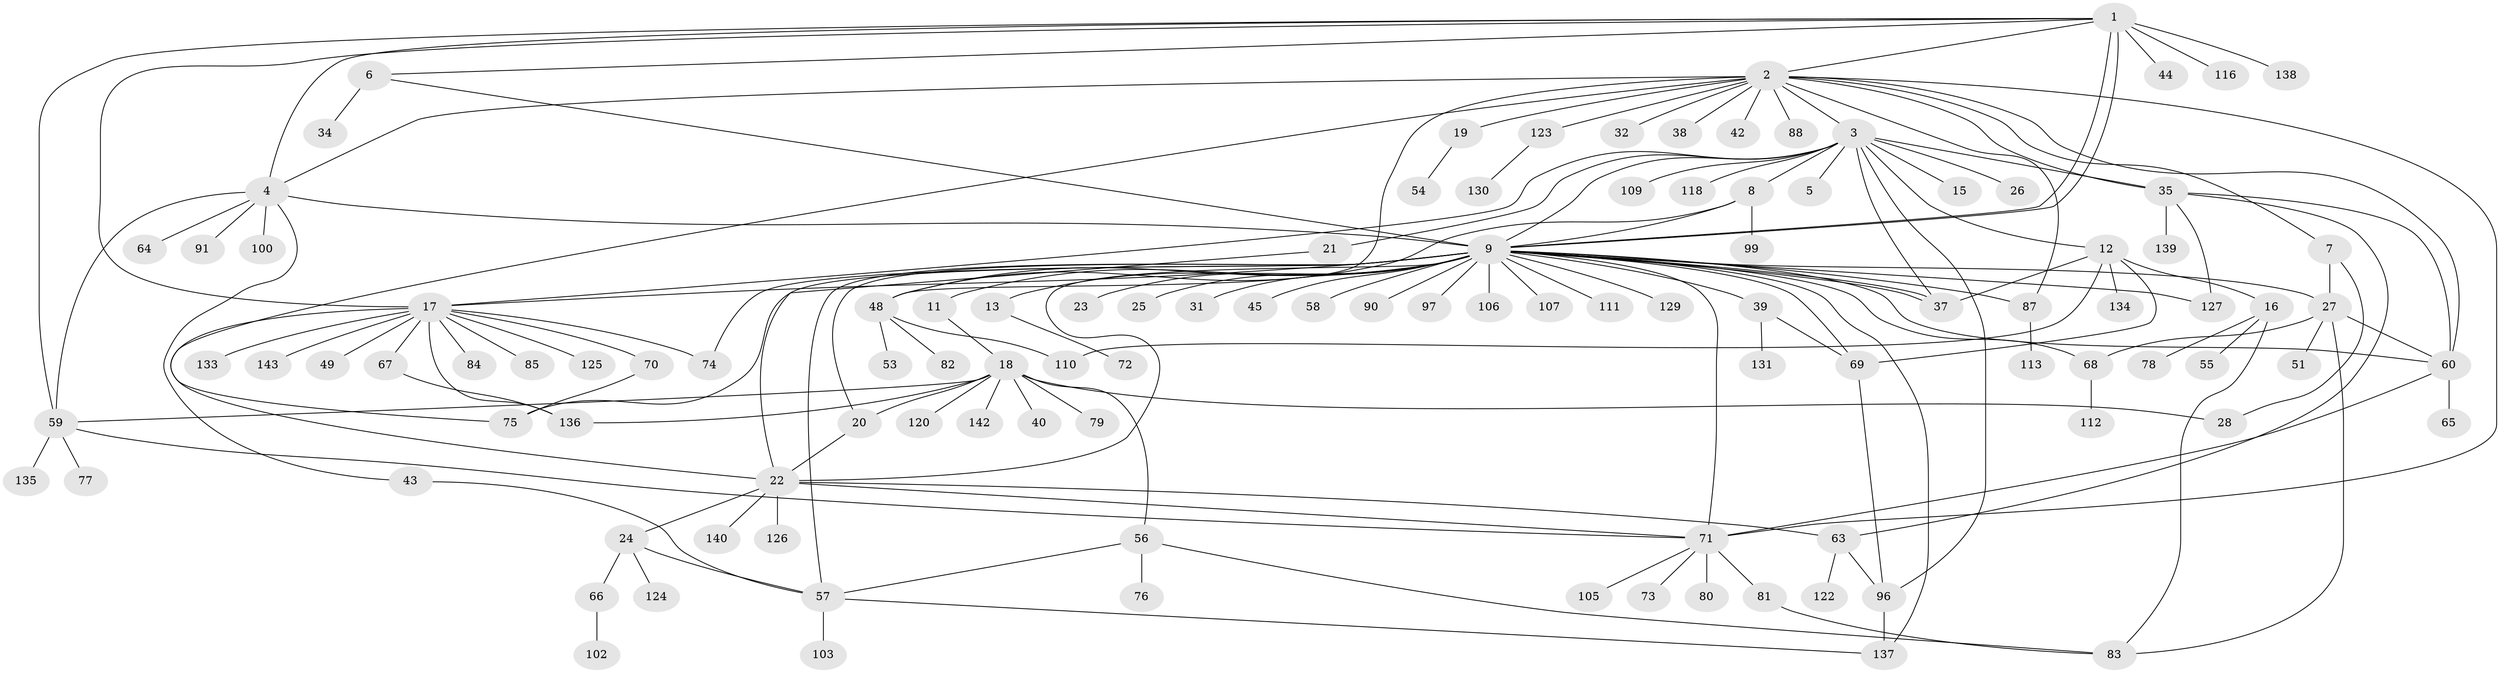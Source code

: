 // Generated by graph-tools (version 1.1) at 2025/51/02/27/25 19:51:56]
// undirected, 112 vertices, 162 edges
graph export_dot {
graph [start="1"]
  node [color=gray90,style=filled];
  1 [super="+50"];
  2 [super="+46"];
  3 [super="+10"];
  4 [super="+36"];
  5;
  6 [super="+14"];
  7;
  8 [super="+108"];
  9 [super="+94"];
  11;
  12 [super="+61"];
  13;
  15;
  16 [super="+47"];
  17 [super="+33"];
  18 [super="+89"];
  19 [super="+30"];
  20 [super="+92"];
  21;
  22 [super="+104"];
  23;
  24 [super="+101"];
  25 [super="+93"];
  26;
  27 [super="+29"];
  28 [super="+62"];
  31;
  32;
  34;
  35 [super="+41"];
  37 [super="+52"];
  38;
  39;
  40;
  42;
  43;
  44;
  45;
  48 [super="+119"];
  49;
  51;
  53;
  54;
  55;
  56;
  57 [super="+141"];
  58;
  59 [super="+121"];
  60;
  63 [super="+132"];
  64;
  65;
  66;
  67;
  68;
  69 [super="+95"];
  70;
  71 [super="+86"];
  72;
  73;
  74;
  75;
  76;
  77 [super="+117"];
  78;
  79;
  80;
  81;
  82;
  83 [super="+98"];
  84;
  85;
  87 [super="+115"];
  88;
  90;
  91;
  96;
  97;
  99;
  100;
  102;
  103;
  105;
  106;
  107 [super="+114"];
  109;
  110;
  111;
  112;
  113;
  116;
  118;
  120;
  122;
  123;
  124;
  125;
  126 [super="+128"];
  127;
  129;
  130;
  131;
  133;
  134;
  135;
  136;
  137;
  138;
  139;
  140;
  142;
  143;
  1 -- 2;
  1 -- 4;
  1 -- 6;
  1 -- 9 [weight=3];
  1 -- 9;
  1 -- 44;
  1 -- 59;
  1 -- 138;
  1 -- 116;
  1 -- 17;
  2 -- 3;
  2 -- 7;
  2 -- 19;
  2 -- 32;
  2 -- 35;
  2 -- 38;
  2 -- 42;
  2 -- 48;
  2 -- 60;
  2 -- 71;
  2 -- 75;
  2 -- 87;
  2 -- 88;
  2 -- 123;
  2 -- 4;
  3 -- 5;
  3 -- 8;
  3 -- 9;
  3 -- 12;
  3 -- 15;
  3 -- 17;
  3 -- 21;
  3 -- 26;
  3 -- 35 [weight=2];
  3 -- 109;
  3 -- 96;
  3 -- 118;
  3 -- 37;
  4 -- 64;
  4 -- 100;
  4 -- 9;
  4 -- 59;
  4 -- 43;
  4 -- 91;
  6 -- 9;
  6 -- 34;
  7 -- 27;
  7 -- 28;
  8 -- 9;
  8 -- 48;
  8 -- 99;
  9 -- 11;
  9 -- 13;
  9 -- 17;
  9 -- 20;
  9 -- 23;
  9 -- 25 [weight=2];
  9 -- 27;
  9 -- 31;
  9 -- 37;
  9 -- 37;
  9 -- 39;
  9 -- 45;
  9 -- 48 [weight=2];
  9 -- 57;
  9 -- 58;
  9 -- 60;
  9 -- 68;
  9 -- 69;
  9 -- 74;
  9 -- 75;
  9 -- 87;
  9 -- 90;
  9 -- 97;
  9 -- 106;
  9 -- 107;
  9 -- 111;
  9 -- 127;
  9 -- 129;
  9 -- 137;
  9 -- 71;
  9 -- 22;
  11 -- 18;
  12 -- 16;
  12 -- 69;
  12 -- 110;
  12 -- 134;
  12 -- 37;
  13 -- 72;
  16 -- 55;
  16 -- 78;
  16 -- 83;
  17 -- 22 [weight=2];
  17 -- 49;
  17 -- 67;
  17 -- 70;
  17 -- 74;
  17 -- 84;
  17 -- 85;
  17 -- 125;
  17 -- 133;
  17 -- 136;
  17 -- 143;
  18 -- 20;
  18 -- 40;
  18 -- 56;
  18 -- 59;
  18 -- 79;
  18 -- 120;
  18 -- 136;
  18 -- 142;
  18 -- 28;
  19 -- 54;
  20 -- 22;
  21 -- 22;
  22 -- 24;
  22 -- 71;
  22 -- 126;
  22 -- 63;
  22 -- 140;
  24 -- 66;
  24 -- 124;
  24 -- 57;
  27 -- 51;
  27 -- 60;
  27 -- 68;
  27 -- 83;
  35 -- 60;
  35 -- 63;
  35 -- 139;
  35 -- 127;
  39 -- 69;
  39 -- 131;
  43 -- 57;
  48 -- 53;
  48 -- 82;
  48 -- 110;
  56 -- 57;
  56 -- 76;
  56 -- 83;
  57 -- 103;
  57 -- 137;
  59 -- 71;
  59 -- 77;
  59 -- 135;
  60 -- 65;
  60 -- 71;
  63 -- 96;
  63 -- 122;
  66 -- 102;
  67 -- 136;
  68 -- 112;
  69 -- 96;
  70 -- 75;
  71 -- 73;
  71 -- 80;
  71 -- 81;
  71 -- 105;
  81 -- 83;
  87 -- 113;
  96 -- 137;
  123 -- 130;
}
